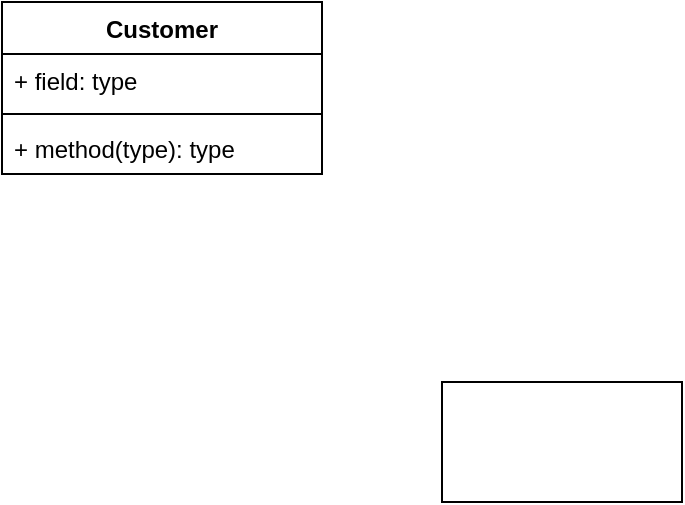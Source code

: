 <mxfile version="24.0.1" type="github">
  <diagram name="Page-1" id="VIbLfAjZlDnv_QIKt-9u">
    <mxGraphModel dx="1386" dy="706" grid="1" gridSize="10" guides="1" tooltips="1" connect="1" arrows="1" fold="1" page="1" pageScale="1" pageWidth="850" pageHeight="1100" math="0" shadow="0">
      <root>
        <mxCell id="0" />
        <mxCell id="1" parent="0" />
        <mxCell id="cKLUncVVmgifnt5kh5PN-1" value="Customer" style="swimlane;fontStyle=1;align=center;verticalAlign=top;childLayout=stackLayout;horizontal=1;startSize=26;horizontalStack=0;resizeParent=1;resizeParentMax=0;resizeLast=0;collapsible=1;marginBottom=0;whiteSpace=wrap;html=1;" parent="1" vertex="1">
          <mxGeometry x="220" y="90" width="160" height="86" as="geometry" />
        </mxCell>
        <mxCell id="cKLUncVVmgifnt5kh5PN-2" value="+ field: type" style="text;strokeColor=none;fillColor=none;align=left;verticalAlign=top;spacingLeft=4;spacingRight=4;overflow=hidden;rotatable=0;points=[[0,0.5],[1,0.5]];portConstraint=eastwest;whiteSpace=wrap;html=1;" parent="cKLUncVVmgifnt5kh5PN-1" vertex="1">
          <mxGeometry y="26" width="160" height="26" as="geometry" />
        </mxCell>
        <mxCell id="cKLUncVVmgifnt5kh5PN-3" value="" style="line;strokeWidth=1;fillColor=none;align=left;verticalAlign=middle;spacingTop=-1;spacingLeft=3;spacingRight=3;rotatable=0;labelPosition=right;points=[];portConstraint=eastwest;strokeColor=inherit;" parent="cKLUncVVmgifnt5kh5PN-1" vertex="1">
          <mxGeometry y="52" width="160" height="8" as="geometry" />
        </mxCell>
        <mxCell id="cKLUncVVmgifnt5kh5PN-4" value="+ method(type): type" style="text;strokeColor=none;fillColor=none;align=left;verticalAlign=top;spacingLeft=4;spacingRight=4;overflow=hidden;rotatable=0;points=[[0,0.5],[1,0.5]];portConstraint=eastwest;whiteSpace=wrap;html=1;" parent="cKLUncVVmgifnt5kh5PN-1" vertex="1">
          <mxGeometry y="60" width="160" height="26" as="geometry" />
        </mxCell>
        <mxCell id="T-43U4QBRqHqgyc3VrZU-2" value="" style="rounded=0;whiteSpace=wrap;html=1;" vertex="1" parent="1">
          <mxGeometry x="440" y="280" width="120" height="60" as="geometry" />
        </mxCell>
      </root>
    </mxGraphModel>
  </diagram>
</mxfile>
